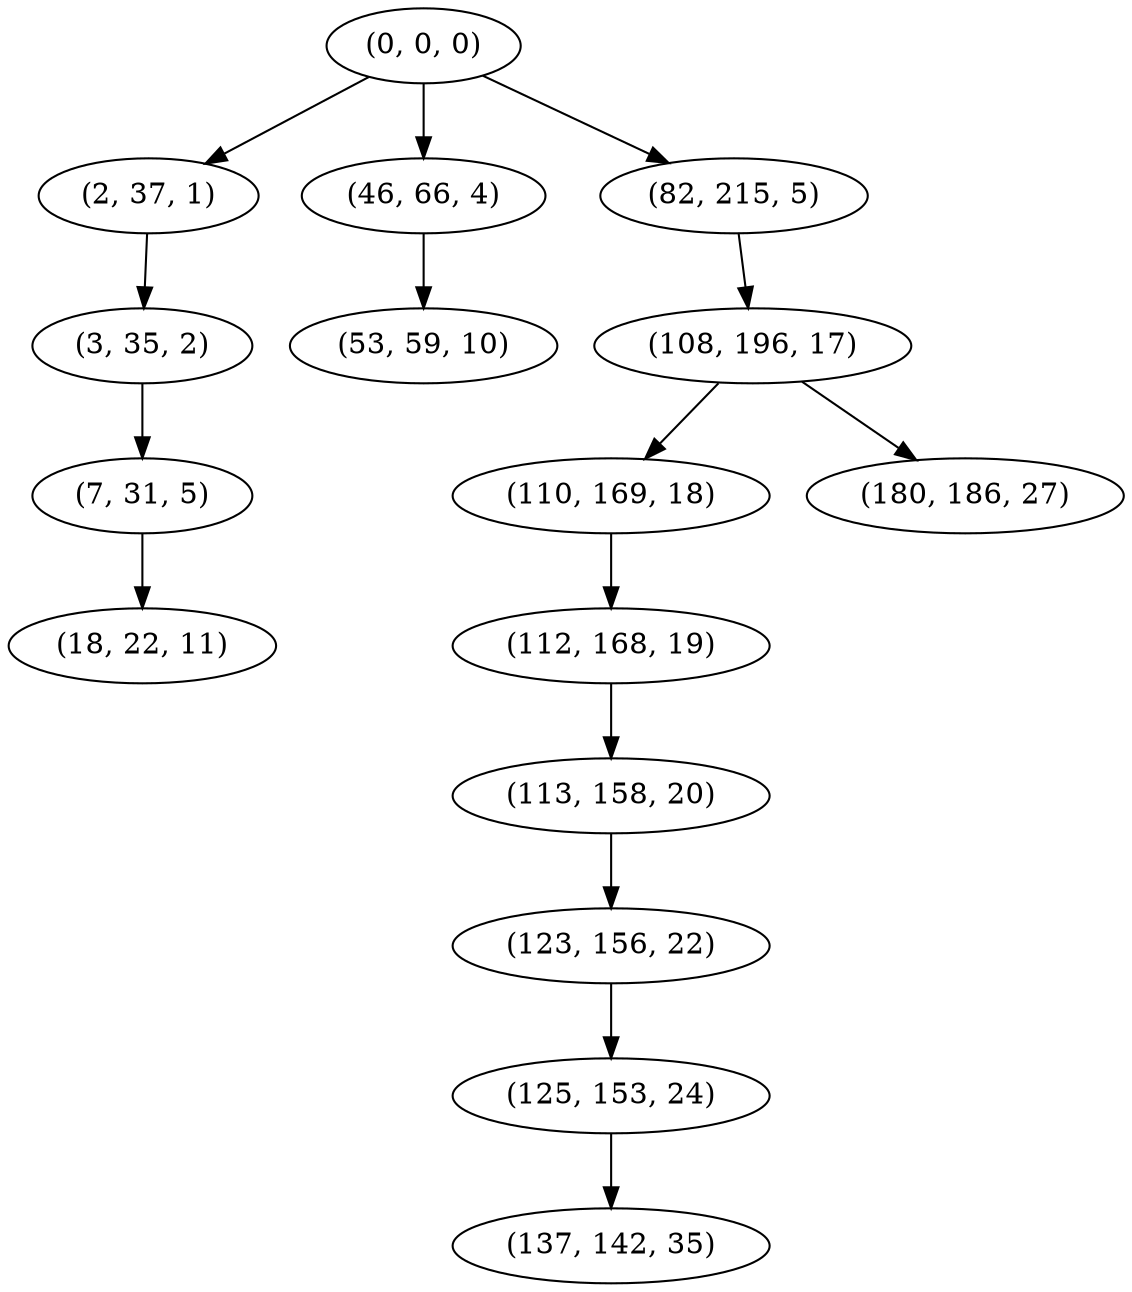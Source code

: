 digraph tree {
    "(0, 0, 0)";
    "(2, 37, 1)";
    "(3, 35, 2)";
    "(7, 31, 5)";
    "(18, 22, 11)";
    "(46, 66, 4)";
    "(53, 59, 10)";
    "(82, 215, 5)";
    "(108, 196, 17)";
    "(110, 169, 18)";
    "(112, 168, 19)";
    "(113, 158, 20)";
    "(123, 156, 22)";
    "(125, 153, 24)";
    "(137, 142, 35)";
    "(180, 186, 27)";
    "(0, 0, 0)" -> "(2, 37, 1)";
    "(0, 0, 0)" -> "(46, 66, 4)";
    "(0, 0, 0)" -> "(82, 215, 5)";
    "(2, 37, 1)" -> "(3, 35, 2)";
    "(3, 35, 2)" -> "(7, 31, 5)";
    "(7, 31, 5)" -> "(18, 22, 11)";
    "(46, 66, 4)" -> "(53, 59, 10)";
    "(82, 215, 5)" -> "(108, 196, 17)";
    "(108, 196, 17)" -> "(110, 169, 18)";
    "(108, 196, 17)" -> "(180, 186, 27)";
    "(110, 169, 18)" -> "(112, 168, 19)";
    "(112, 168, 19)" -> "(113, 158, 20)";
    "(113, 158, 20)" -> "(123, 156, 22)";
    "(123, 156, 22)" -> "(125, 153, 24)";
    "(125, 153, 24)" -> "(137, 142, 35)";
}

